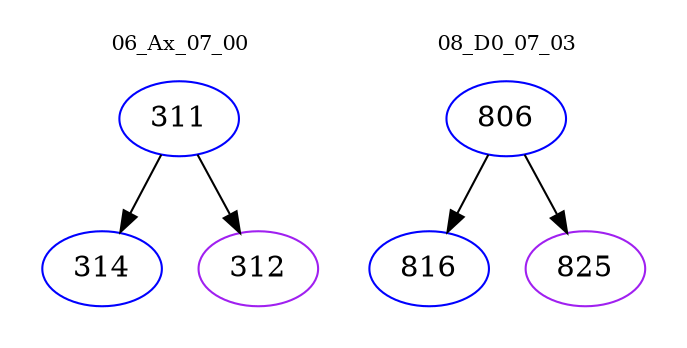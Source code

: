 digraph{
subgraph cluster_0 {
color = white
label = "06_Ax_07_00";
fontsize=10;
T0_311 [label="311", color="blue"]
T0_311 -> T0_314 [color="black"]
T0_314 [label="314", color="blue"]
T0_311 -> T0_312 [color="black"]
T0_312 [label="312", color="purple"]
}
subgraph cluster_1 {
color = white
label = "08_D0_07_03";
fontsize=10;
T1_806 [label="806", color="blue"]
T1_806 -> T1_816 [color="black"]
T1_816 [label="816", color="blue"]
T1_806 -> T1_825 [color="black"]
T1_825 [label="825", color="purple"]
}
}
